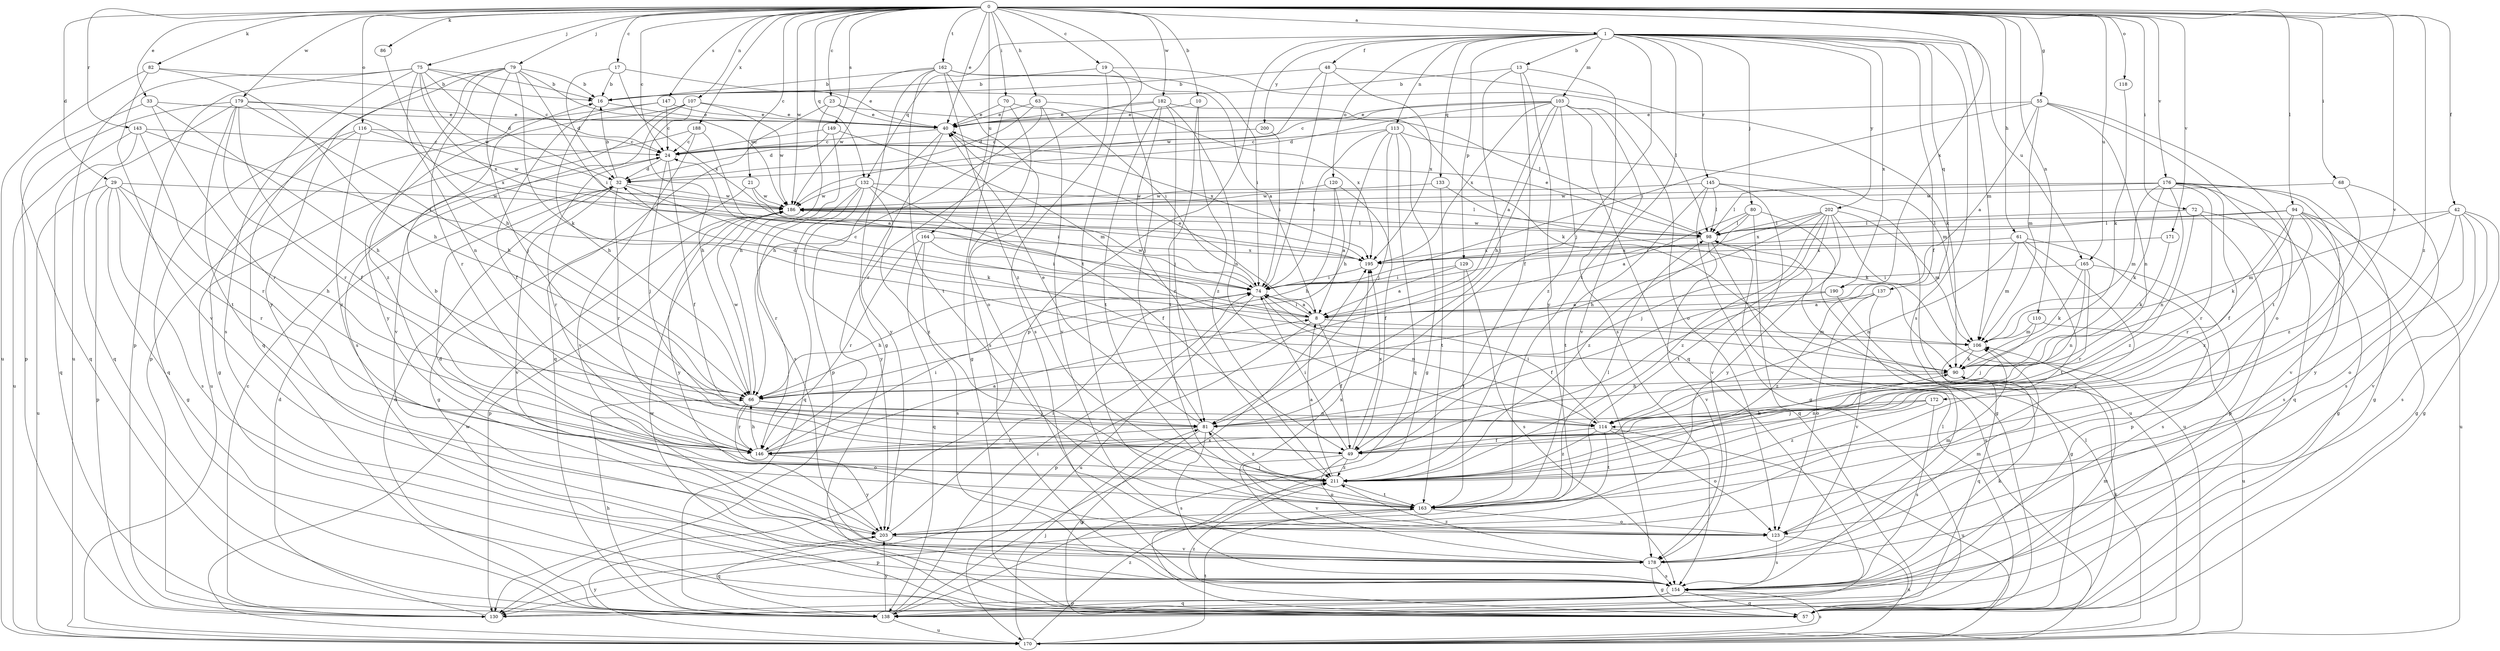 strict digraph  {
0;
1;
8;
10;
13;
16;
17;
19;
21;
23;
24;
29;
32;
33;
40;
42;
48;
49;
55;
57;
61;
63;
66;
68;
70;
72;
74;
75;
79;
80;
81;
82;
86;
90;
94;
98;
103;
106;
107;
110;
113;
114;
116;
118;
120;
123;
129;
130;
132;
133;
137;
138;
143;
145;
146;
147;
149;
154;
162;
163;
164;
165;
170;
171;
172;
176;
178;
179;
182;
186;
188;
190;
195;
200;
202;
203;
211;
0 -> 1  [label=a];
0 -> 10  [label=b];
0 -> 17  [label=c];
0 -> 19  [label=c];
0 -> 21  [label=c];
0 -> 23  [label=c];
0 -> 24  [label=c];
0 -> 29  [label=d];
0 -> 33  [label=e];
0 -> 40  [label=e];
0 -> 42  [label=f];
0 -> 55  [label=g];
0 -> 61  [label=h];
0 -> 63  [label=h];
0 -> 68  [label=i];
0 -> 70  [label=i];
0 -> 72  [label=i];
0 -> 75  [label=j];
0 -> 79  [label=j];
0 -> 82  [label=k];
0 -> 86  [label=k];
0 -> 94  [label=l];
0 -> 107  [label=n];
0 -> 110  [label=n];
0 -> 116  [label=o];
0 -> 118  [label=o];
0 -> 132  [label=q];
0 -> 143  [label=r];
0 -> 147  [label=s];
0 -> 149  [label=s];
0 -> 162  [label=t];
0 -> 163  [label=t];
0 -> 164  [label=u];
0 -> 165  [label=u];
0 -> 171  [label=v];
0 -> 172  [label=v];
0 -> 176  [label=v];
0 -> 179  [label=w];
0 -> 182  [label=w];
0 -> 186  [label=w];
0 -> 188  [label=x];
0 -> 190  [label=x];
0 -> 211  [label=z];
1 -> 13  [label=b];
1 -> 48  [label=f];
1 -> 49  [label=f];
1 -> 80  [label=j];
1 -> 81  [label=j];
1 -> 103  [label=m];
1 -> 106  [label=m];
1 -> 113  [label=n];
1 -> 120  [label=o];
1 -> 129  [label=p];
1 -> 130  [label=p];
1 -> 132  [label=q];
1 -> 133  [label=q];
1 -> 137  [label=q];
1 -> 145  [label=r];
1 -> 154  [label=s];
1 -> 163  [label=t];
1 -> 165  [label=u];
1 -> 190  [label=x];
1 -> 200  [label=y];
1 -> 202  [label=y];
8 -> 24  [label=c];
8 -> 32  [label=d];
8 -> 40  [label=e];
8 -> 49  [label=f];
8 -> 74  [label=i];
8 -> 106  [label=m];
8 -> 130  [label=p];
10 -> 40  [label=e];
10 -> 163  [label=t];
10 -> 211  [label=z];
13 -> 16  [label=b];
13 -> 49  [label=f];
13 -> 81  [label=j];
13 -> 154  [label=s];
13 -> 203  [label=y];
16 -> 40  [label=e];
16 -> 66  [label=h];
17 -> 16  [label=b];
17 -> 32  [label=d];
17 -> 40  [label=e];
17 -> 195  [label=x];
19 -> 16  [label=b];
19 -> 81  [label=j];
19 -> 98  [label=l];
19 -> 154  [label=s];
21 -> 57  [label=g];
21 -> 74  [label=i];
21 -> 186  [label=w];
23 -> 40  [label=e];
23 -> 66  [label=h];
23 -> 98  [label=l];
23 -> 138  [label=q];
24 -> 32  [label=d];
24 -> 49  [label=f];
24 -> 81  [label=j];
24 -> 146  [label=r];
29 -> 57  [label=g];
29 -> 66  [label=h];
29 -> 130  [label=p];
29 -> 146  [label=r];
29 -> 154  [label=s];
29 -> 170  [label=u];
29 -> 186  [label=w];
32 -> 16  [label=b];
32 -> 90  [label=k];
32 -> 146  [label=r];
32 -> 178  [label=v];
32 -> 186  [label=w];
33 -> 40  [label=e];
33 -> 66  [label=h];
33 -> 138  [label=q];
33 -> 146  [label=r];
40 -> 24  [label=c];
40 -> 130  [label=p];
40 -> 195  [label=x];
40 -> 203  [label=y];
42 -> 57  [label=g];
42 -> 98  [label=l];
42 -> 106  [label=m];
42 -> 123  [label=o];
42 -> 154  [label=s];
42 -> 178  [label=v];
42 -> 203  [label=y];
48 -> 16  [label=b];
48 -> 74  [label=i];
48 -> 90  [label=k];
48 -> 186  [label=w];
48 -> 195  [label=x];
49 -> 74  [label=i];
49 -> 90  [label=k];
49 -> 123  [label=o];
49 -> 178  [label=v];
49 -> 195  [label=x];
49 -> 211  [label=z];
55 -> 8  [label=a];
55 -> 40  [label=e];
55 -> 74  [label=i];
55 -> 106  [label=m];
55 -> 114  [label=n];
55 -> 123  [label=o];
55 -> 163  [label=t];
57 -> 90  [label=k];
57 -> 98  [label=l];
57 -> 186  [label=w];
57 -> 211  [label=z];
61 -> 106  [label=m];
61 -> 114  [label=n];
61 -> 130  [label=p];
61 -> 163  [label=t];
61 -> 195  [label=x];
61 -> 203  [label=y];
63 -> 32  [label=d];
63 -> 40  [label=e];
63 -> 66  [label=h];
63 -> 178  [label=v];
63 -> 195  [label=x];
66 -> 81  [label=j];
66 -> 114  [label=n];
66 -> 123  [label=o];
66 -> 146  [label=r];
66 -> 186  [label=w];
68 -> 154  [label=s];
68 -> 186  [label=w];
68 -> 211  [label=z];
70 -> 40  [label=e];
70 -> 57  [label=g];
70 -> 74  [label=i];
70 -> 154  [label=s];
72 -> 57  [label=g];
72 -> 98  [label=l];
72 -> 130  [label=p];
72 -> 211  [label=z];
74 -> 8  [label=a];
74 -> 66  [label=h];
74 -> 114  [label=n];
74 -> 170  [label=u];
74 -> 186  [label=w];
75 -> 16  [label=b];
75 -> 24  [label=c];
75 -> 32  [label=d];
75 -> 114  [label=n];
75 -> 130  [label=p];
75 -> 154  [label=s];
75 -> 170  [label=u];
75 -> 186  [label=w];
75 -> 195  [label=x];
79 -> 16  [label=b];
79 -> 74  [label=i];
79 -> 81  [label=j];
79 -> 90  [label=k];
79 -> 138  [label=q];
79 -> 146  [label=r];
79 -> 186  [label=w];
79 -> 203  [label=y];
79 -> 211  [label=z];
80 -> 8  [label=a];
80 -> 57  [label=g];
80 -> 98  [label=l];
80 -> 138  [label=q];
80 -> 211  [label=z];
81 -> 40  [label=e];
81 -> 57  [label=g];
81 -> 146  [label=r];
81 -> 154  [label=s];
81 -> 211  [label=z];
82 -> 16  [label=b];
82 -> 66  [label=h];
82 -> 170  [label=u];
82 -> 178  [label=v];
86 -> 66  [label=h];
90 -> 66  [label=h];
94 -> 57  [label=g];
94 -> 74  [label=i];
94 -> 90  [label=k];
94 -> 98  [label=l];
94 -> 146  [label=r];
94 -> 154  [label=s];
94 -> 170  [label=u];
94 -> 211  [label=z];
98 -> 40  [label=e];
98 -> 170  [label=u];
98 -> 178  [label=v];
98 -> 186  [label=w];
98 -> 195  [label=x];
103 -> 8  [label=a];
103 -> 24  [label=c];
103 -> 32  [label=d];
103 -> 40  [label=e];
103 -> 66  [label=h];
103 -> 123  [label=o];
103 -> 138  [label=q];
103 -> 178  [label=v];
103 -> 195  [label=x];
103 -> 211  [label=z];
106 -> 90  [label=k];
106 -> 138  [label=q];
107 -> 40  [label=e];
107 -> 66  [label=h];
107 -> 154  [label=s];
107 -> 178  [label=v];
107 -> 186  [label=w];
107 -> 203  [label=y];
110 -> 81  [label=j];
110 -> 106  [label=m];
110 -> 170  [label=u];
113 -> 24  [label=c];
113 -> 57  [label=g];
113 -> 66  [label=h];
113 -> 74  [label=i];
113 -> 81  [label=j];
113 -> 106  [label=m];
113 -> 138  [label=q];
114 -> 49  [label=f];
114 -> 74  [label=i];
114 -> 123  [label=o];
114 -> 163  [label=t];
114 -> 170  [label=u];
114 -> 211  [label=z];
116 -> 24  [label=c];
116 -> 57  [label=g];
116 -> 138  [label=q];
116 -> 186  [label=w];
116 -> 211  [label=z];
118 -> 90  [label=k];
120 -> 8  [label=a];
120 -> 49  [label=f];
120 -> 66  [label=h];
120 -> 186  [label=w];
123 -> 106  [label=m];
123 -> 154  [label=s];
123 -> 170  [label=u];
123 -> 195  [label=x];
129 -> 8  [label=a];
129 -> 74  [label=i];
129 -> 154  [label=s];
129 -> 163  [label=t];
130 -> 24  [label=c];
130 -> 32  [label=d];
132 -> 49  [label=f];
132 -> 98  [label=l];
132 -> 138  [label=q];
132 -> 146  [label=r];
132 -> 186  [label=w];
132 -> 203  [label=y];
132 -> 211  [label=z];
133 -> 90  [label=k];
133 -> 163  [label=t];
133 -> 186  [label=w];
137 -> 8  [label=a];
137 -> 123  [label=o];
137 -> 178  [label=v];
137 -> 211  [label=z];
138 -> 32  [label=d];
138 -> 66  [label=h];
138 -> 74  [label=i];
138 -> 106  [label=m];
138 -> 170  [label=u];
138 -> 195  [label=x];
138 -> 203  [label=y];
143 -> 24  [label=c];
143 -> 74  [label=i];
143 -> 138  [label=q];
143 -> 146  [label=r];
143 -> 170  [label=u];
145 -> 57  [label=g];
145 -> 98  [label=l];
145 -> 163  [label=t];
145 -> 170  [label=u];
145 -> 178  [label=v];
145 -> 186  [label=w];
146 -> 8  [label=a];
146 -> 66  [label=h];
146 -> 74  [label=i];
146 -> 203  [label=y];
147 -> 24  [label=c];
147 -> 40  [label=e];
147 -> 49  [label=f];
147 -> 130  [label=p];
149 -> 24  [label=c];
149 -> 32  [label=d];
149 -> 106  [label=m];
149 -> 154  [label=s];
154 -> 57  [label=g];
154 -> 90  [label=k];
154 -> 130  [label=p];
154 -> 138  [label=q];
162 -> 8  [label=a];
162 -> 16  [label=b];
162 -> 57  [label=g];
162 -> 74  [label=i];
162 -> 123  [label=o];
162 -> 163  [label=t];
162 -> 186  [label=w];
162 -> 211  [label=z];
163 -> 81  [label=j];
163 -> 98  [label=l];
163 -> 123  [label=o];
163 -> 130  [label=p];
163 -> 203  [label=y];
164 -> 74  [label=i];
164 -> 138  [label=q];
164 -> 146  [label=r];
164 -> 154  [label=s];
164 -> 195  [label=x];
165 -> 74  [label=i];
165 -> 90  [label=k];
165 -> 114  [label=n];
165 -> 146  [label=r];
165 -> 154  [label=s];
170 -> 81  [label=j];
170 -> 98  [label=l];
170 -> 154  [label=s];
170 -> 163  [label=t];
170 -> 186  [label=w];
170 -> 203  [label=y];
170 -> 211  [label=z];
171 -> 90  [label=k];
171 -> 195  [label=x];
172 -> 81  [label=j];
172 -> 114  [label=n];
172 -> 154  [label=s];
172 -> 211  [label=z];
176 -> 49  [label=f];
176 -> 57  [label=g];
176 -> 90  [label=k];
176 -> 98  [label=l];
176 -> 106  [label=m];
176 -> 114  [label=n];
176 -> 138  [label=q];
176 -> 146  [label=r];
176 -> 178  [label=v];
176 -> 186  [label=w];
178 -> 57  [label=g];
178 -> 106  [label=m];
178 -> 154  [label=s];
178 -> 211  [label=z];
179 -> 40  [label=e];
179 -> 49  [label=f];
179 -> 66  [label=h];
179 -> 130  [label=p];
179 -> 138  [label=q];
179 -> 146  [label=r];
179 -> 163  [label=t];
179 -> 195  [label=x];
182 -> 40  [label=e];
182 -> 81  [label=j];
182 -> 90  [label=k];
182 -> 114  [label=n];
182 -> 146  [label=r];
182 -> 163  [label=t];
182 -> 211  [label=z];
186 -> 98  [label=l];
186 -> 130  [label=p];
186 -> 203  [label=y];
188 -> 8  [label=a];
188 -> 24  [label=c];
188 -> 170  [label=u];
188 -> 178  [label=v];
190 -> 8  [label=a];
190 -> 49  [label=f];
190 -> 57  [label=g];
195 -> 74  [label=i];
200 -> 24  [label=c];
200 -> 74  [label=i];
202 -> 66  [label=h];
202 -> 81  [label=j];
202 -> 98  [label=l];
202 -> 106  [label=m];
202 -> 163  [label=t];
202 -> 170  [label=u];
202 -> 195  [label=x];
202 -> 203  [label=y];
202 -> 211  [label=z];
203 -> 32  [label=d];
203 -> 74  [label=i];
203 -> 138  [label=q];
203 -> 178  [label=v];
211 -> 8  [label=a];
211 -> 16  [label=b];
211 -> 163  [label=t];
}
